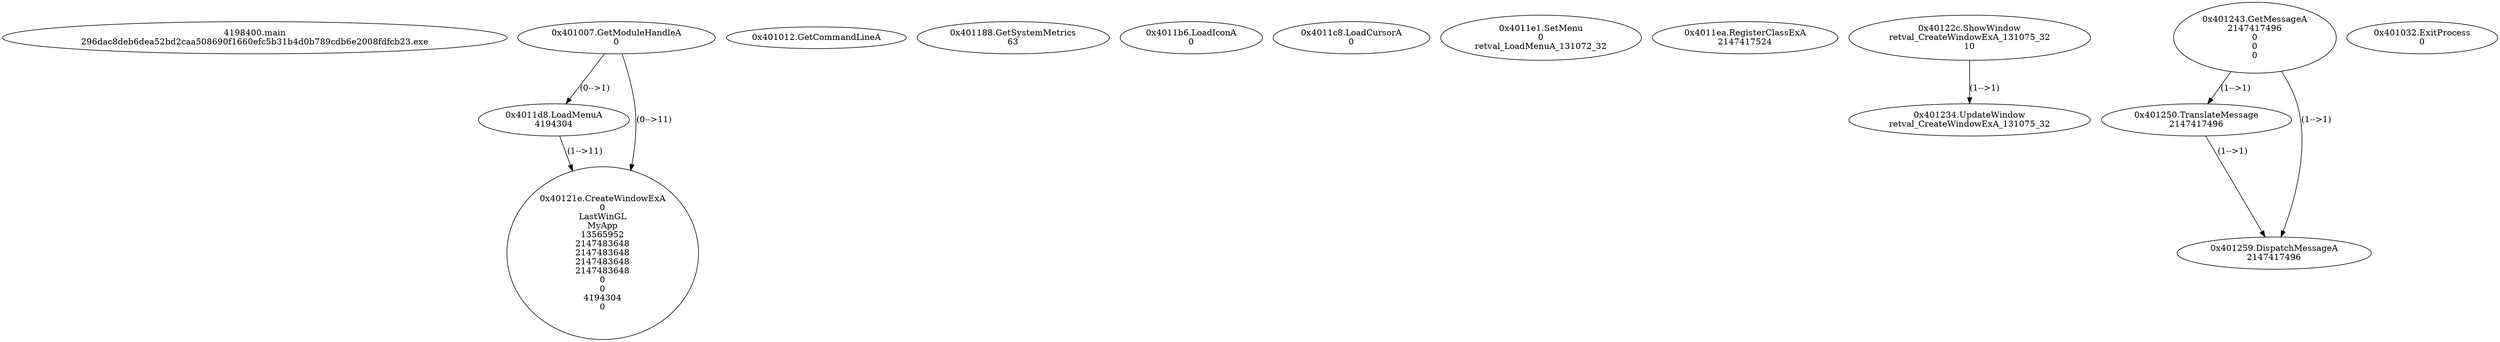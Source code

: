 // Global SCDG with merge call
digraph {
	0 [label="4198400.main
296dac8deb6dea52bd2caa508690f1660efc5b31b4d0b789cdb6e2008fdfcb23.exe"]
	1 [label="0x401007.GetModuleHandleA
0"]
	2 [label="0x401012.GetCommandLineA
"]
	3 [label="0x401188.GetSystemMetrics
63"]
	4 [label="0x4011b6.LoadIconA
0
"]
	5 [label="0x4011c8.LoadCursorA
0
"]
	6 [label="0x4011d8.LoadMenuA
4194304
"]
	1 -> 6 [label="(0-->1)"]
	7 [label="0x4011e1.SetMenu
0
retval_LoadMenuA_131072_32"]
	8 [label="0x4011ea.RegisterClassExA
2147417524"]
	9 [label="0x40121e.CreateWindowExA
0
LastWinGL
MyApp
13565952
2147483648
2147483648
2147483648
2147483648
0
0
4194304
0"]
	1 -> 9 [label="(0-->11)"]
	6 -> 9 [label="(1-->11)"]
	10 [label="0x40122c.ShowWindow
retval_CreateWindowExA_131075_32
10"]
	11 [label="0x401234.UpdateWindow
retval_CreateWindowExA_131075_32"]
	10 -> 11 [label="(1-->1)"]
	12 [label="0x401243.GetMessageA
2147417496
0
0
0"]
	13 [label="0x401250.TranslateMessage
2147417496"]
	12 -> 13 [label="(1-->1)"]
	14 [label="0x401259.DispatchMessageA
2147417496"]
	12 -> 14 [label="(1-->1)"]
	13 -> 14 [label="(1-->1)"]
	15 [label="0x401032.ExitProcess
0"]
}
